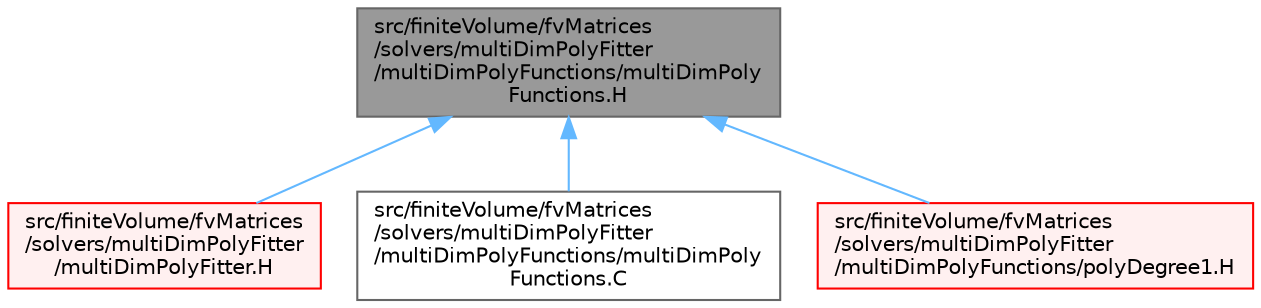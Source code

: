 digraph "src/finiteVolume/fvMatrices/solvers/multiDimPolyFitter/multiDimPolyFunctions/multiDimPolyFunctions.H"
{
 // LATEX_PDF_SIZE
  bgcolor="transparent";
  edge [fontname=Helvetica,fontsize=10,labelfontname=Helvetica,labelfontsize=10];
  node [fontname=Helvetica,fontsize=10,shape=box,height=0.2,width=0.4];
  Node1 [id="Node000001",label="src/finiteVolume/fvMatrices\l/solvers/multiDimPolyFitter\l/multiDimPolyFunctions/multiDimPoly\lFunctions.H",height=0.2,width=0.4,color="gray40", fillcolor="grey60", style="filled", fontcolor="black",tooltip=" "];
  Node1 -> Node2 [id="edge1_Node000001_Node000002",dir="back",color="steelblue1",style="solid",tooltip=" "];
  Node2 [id="Node000002",label="src/finiteVolume/fvMatrices\l/solvers/multiDimPolyFitter\l/multiDimPolyFitter.H",height=0.2,width=0.4,color="red", fillcolor="#FFF0F0", style="filled",URL="$multiDimPolyFitter_8H.html",tooltip=" "];
  Node1 -> Node8 [id="edge2_Node000001_Node000008",dir="back",color="steelblue1",style="solid",tooltip=" "];
  Node8 [id="Node000008",label="src/finiteVolume/fvMatrices\l/solvers/multiDimPolyFitter\l/multiDimPolyFunctions/multiDimPoly\lFunctions.C",height=0.2,width=0.4,color="grey40", fillcolor="white", style="filled",URL="$multiDimPolyFunctions_8C.html",tooltip=" "];
  Node1 -> Node9 [id="edge3_Node000001_Node000009",dir="back",color="steelblue1",style="solid",tooltip=" "];
  Node9 [id="Node000009",label="src/finiteVolume/fvMatrices\l/solvers/multiDimPolyFitter\l/multiDimPolyFunctions/polyDegree1.H",height=0.2,width=0.4,color="red", fillcolor="#FFF0F0", style="filled",URL="$polyDegree1_8H.html",tooltip=" "];
}
